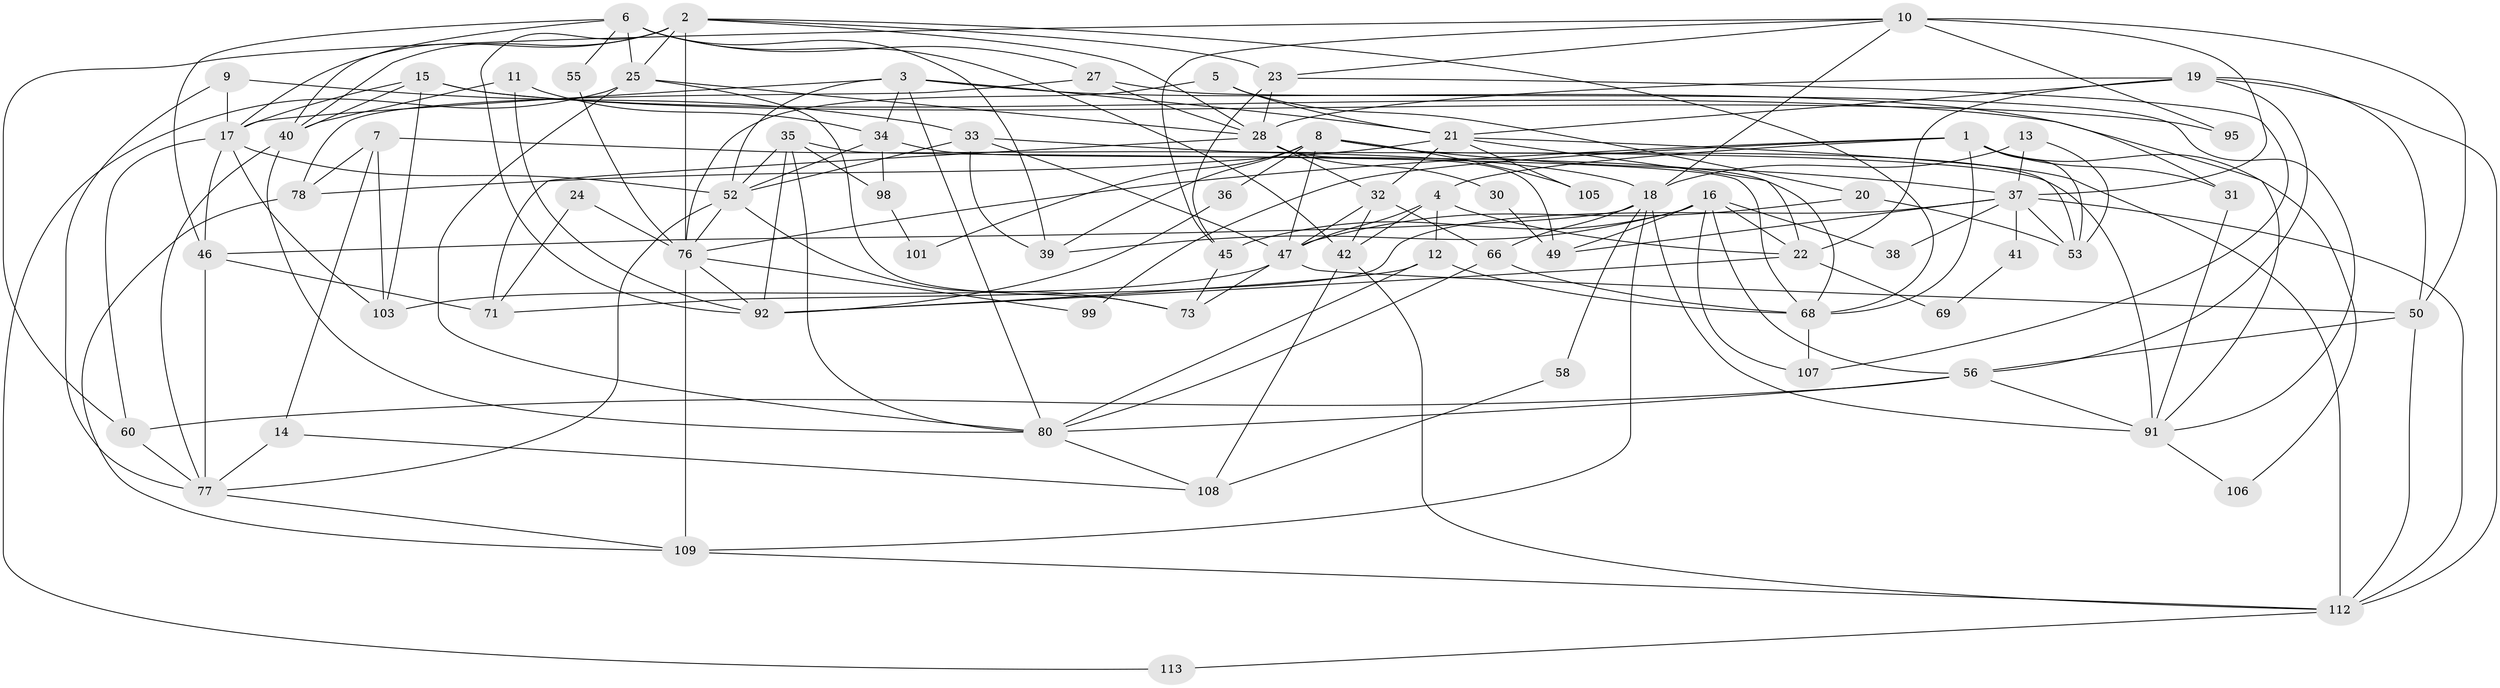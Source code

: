 // Generated by graph-tools (version 1.1) at 2025/52/02/27/25 19:52:03]
// undirected, 74 vertices, 178 edges
graph export_dot {
graph [start="1"]
  node [color=gray90,style=filled];
  1 [super="+29"];
  2 [super="+111"];
  3 [super="+62"];
  4 [super="+44"];
  5 [super="+70"];
  6 [super="+84"];
  7 [super="+57"];
  8 [super="+87"];
  9;
  10 [super="+59"];
  11;
  12 [super="+48"];
  13;
  14;
  15 [super="+54"];
  16 [super="+94"];
  17 [super="+65"];
  18 [super="+26"];
  19 [super="+67"];
  20;
  21 [super="+43"];
  22 [super="+81"];
  23;
  24;
  25 [super="+72"];
  27;
  28 [super="+115"];
  30;
  31;
  32 [super="+93"];
  33;
  34 [super="+83"];
  35 [super="+51"];
  36;
  37 [super="+82"];
  38;
  39 [super="+86"];
  40 [super="+61"];
  41;
  42 [super="+64"];
  45 [super="+100"];
  46 [super="+102"];
  47 [super="+114"];
  49;
  50 [super="+75"];
  52 [super="+74"];
  53 [super="+63"];
  55;
  56 [super="+79"];
  58;
  60;
  66 [super="+96"];
  68 [super="+88"];
  69;
  71;
  73;
  76 [super="+85"];
  77 [super="+89"];
  78;
  80 [super="+90"];
  91 [super="+110"];
  92 [super="+104"];
  95 [super="+97"];
  98;
  99;
  101;
  103;
  105;
  106;
  107;
  108;
  109;
  112;
  113;
  1 -- 106;
  1 -- 99;
  1 -- 4;
  1 -- 31;
  1 -- 53;
  1 -- 76;
  1 -- 68;
  2 -- 23;
  2 -- 17;
  2 -- 92;
  2 -- 25;
  2 -- 28;
  2 -- 40;
  2 -- 76;
  2 -- 68;
  3 -- 17;
  3 -- 80;
  3 -- 52;
  3 -- 21;
  3 -- 31;
  3 -- 34;
  4 -- 47;
  4 -- 42;
  4 -- 12;
  4 -- 22;
  5 -- 76 [weight=2];
  5 -- 21;
  5 -- 20;
  6 -- 27;
  6 -- 39;
  6 -- 40;
  6 -- 55;
  6 -- 25 [weight=2];
  6 -- 46;
  6 -- 42;
  7 -- 103;
  7 -- 18 [weight=2];
  7 -- 78;
  7 -- 14;
  8 -- 101;
  8 -- 105;
  8 -- 36;
  8 -- 37;
  8 -- 47;
  8 -- 53;
  8 -- 39;
  9 -- 17;
  9 -- 33;
  9 -- 77;
  10 -- 60;
  10 -- 23;
  10 -- 18;
  10 -- 95 [weight=2];
  10 -- 50;
  10 -- 37;
  10 -- 45;
  11 -- 92;
  11 -- 40;
  11 -- 34;
  12 -- 92;
  12 -- 80;
  12 -- 68;
  13 -- 37;
  13 -- 53;
  13 -- 18;
  14 -- 108;
  14 -- 77;
  15 -- 40;
  15 -- 103;
  15 -- 91;
  15 -- 95;
  15 -- 17;
  16 -- 22;
  16 -- 45 [weight=2];
  16 -- 107;
  16 -- 49;
  16 -- 38;
  16 -- 56;
  16 -- 39;
  17 -- 60;
  17 -- 103;
  17 -- 46;
  17 -- 52;
  18 -- 91 [weight=2];
  18 -- 109;
  18 -- 58;
  18 -- 46;
  18 -- 66;
  19 -- 28;
  19 -- 56;
  19 -- 112;
  19 -- 21;
  19 -- 22;
  19 -- 50;
  20 -- 47;
  20 -- 53;
  21 -- 112;
  21 -- 32;
  21 -- 22;
  21 -- 105;
  21 -- 78;
  22 -- 92;
  22 -- 69;
  23 -- 28;
  23 -- 107;
  23 -- 45;
  24 -- 71;
  24 -- 76;
  25 -- 113;
  25 -- 73;
  25 -- 28;
  25 -- 80;
  27 -- 91;
  27 -- 78;
  27 -- 28;
  28 -- 71;
  28 -- 32;
  28 -- 49;
  28 -- 30;
  30 -- 49;
  31 -- 91;
  32 -- 42;
  32 -- 66;
  32 -- 47;
  33 -- 52;
  33 -- 47;
  33 -- 91;
  33 -- 39;
  34 -- 98;
  34 -- 52;
  34 -- 68;
  35 -- 52;
  35 -- 92 [weight=2];
  35 -- 80;
  35 -- 98;
  35 -- 68;
  36 -- 92;
  37 -- 49 [weight=2];
  37 -- 112;
  37 -- 38;
  37 -- 41 [weight=2];
  37 -- 53;
  37 -- 71;
  40 -- 80;
  40 -- 77;
  41 -- 69;
  42 -- 112;
  42 -- 108;
  45 -- 73;
  46 -- 71;
  46 -- 77;
  47 -- 73;
  47 -- 103;
  47 -- 50;
  50 -- 112;
  50 -- 56;
  52 -- 77;
  52 -- 76;
  52 -- 73;
  55 -- 76;
  56 -- 60;
  56 -- 91;
  56 -- 80;
  58 -- 108;
  60 -- 77;
  66 -- 68;
  66 -- 80;
  68 -- 107;
  76 -- 99;
  76 -- 92;
  76 -- 109;
  77 -- 109;
  78 -- 109;
  80 -- 108;
  91 -- 106;
  98 -- 101;
  109 -- 112;
  112 -- 113;
}
